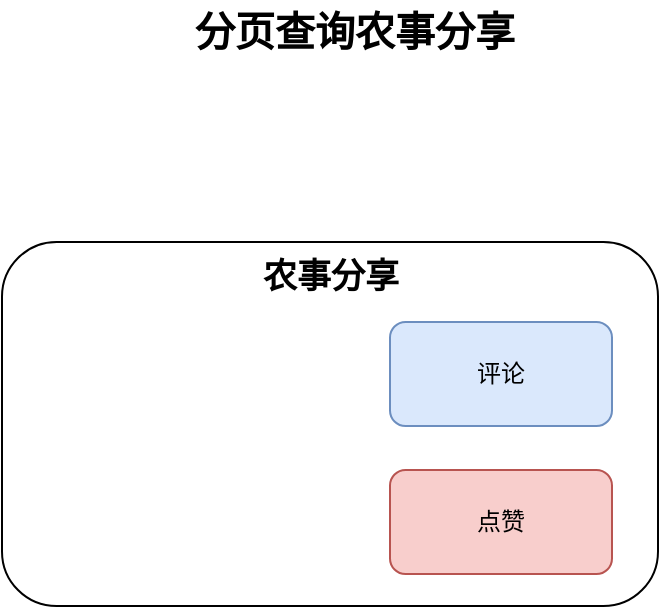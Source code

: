 <mxfile version="26.0.11">
  <diagram name="第 1 页" id="fWrnHgL6nO_7qjxyEw86">
    <mxGraphModel dx="1434" dy="441" grid="0" gridSize="10" guides="1" tooltips="1" connect="1" arrows="1" fold="1" page="0" pageScale="1" pageWidth="827" pageHeight="1169" math="0" shadow="0">
      <root>
        <mxCell id="0" />
        <mxCell id="1" parent="0" />
        <mxCell id="ocFA7NBdoYoIx3zx9iRh-2" value="分页查询农事分享" style="text;html=1;align=center;verticalAlign=middle;whiteSpace=wrap;rounded=0;fontStyle=1;strokeWidth=0;fontSize=20;" vertex="1" parent="1">
          <mxGeometry x="278.5" y="423" width="165" height="30" as="geometry" />
        </mxCell>
        <mxCell id="ocFA7NBdoYoIx3zx9iRh-3" value="" style="rounded=1;whiteSpace=wrap;html=1;" vertex="1" parent="1">
          <mxGeometry x="185" y="544" width="328" height="182" as="geometry" />
        </mxCell>
        <mxCell id="ocFA7NBdoYoIx3zx9iRh-4" value="农事分享" style="text;html=1;align=center;verticalAlign=middle;whiteSpace=wrap;rounded=0;fontStyle=1;fontSize=17;" vertex="1" parent="1">
          <mxGeometry x="307.5" y="542" width="83" height="40" as="geometry" />
        </mxCell>
        <mxCell id="ocFA7NBdoYoIx3zx9iRh-5" value="评论" style="rounded=1;whiteSpace=wrap;html=1;fillColor=#dae8fc;strokeColor=#6c8ebf;" vertex="1" parent="1">
          <mxGeometry x="379" y="584" width="111" height="52" as="geometry" />
        </mxCell>
        <mxCell id="ocFA7NBdoYoIx3zx9iRh-6" value="点赞" style="rounded=1;whiteSpace=wrap;html=1;fillColor=#f8cecc;strokeColor=#b85450;" vertex="1" parent="1">
          <mxGeometry x="379" y="658" width="111" height="52" as="geometry" />
        </mxCell>
      </root>
    </mxGraphModel>
  </diagram>
</mxfile>
